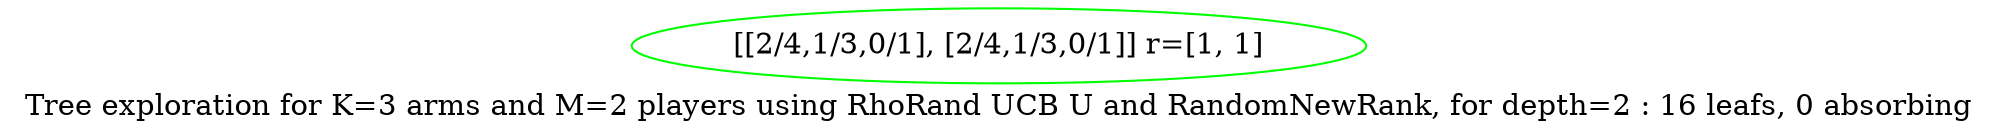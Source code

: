digraph {
	overlap=false
	label="Tree exploration for K=3 arms and M=2 players using RhoRand UCB U and RandomNewRank, for depth=2 : 16 leafs, 0 absorbing"
	0 [label="[[2/4,1/3,0/1], [2/4,1/3,0/1]] r=[1, 1]" color=green]
}
